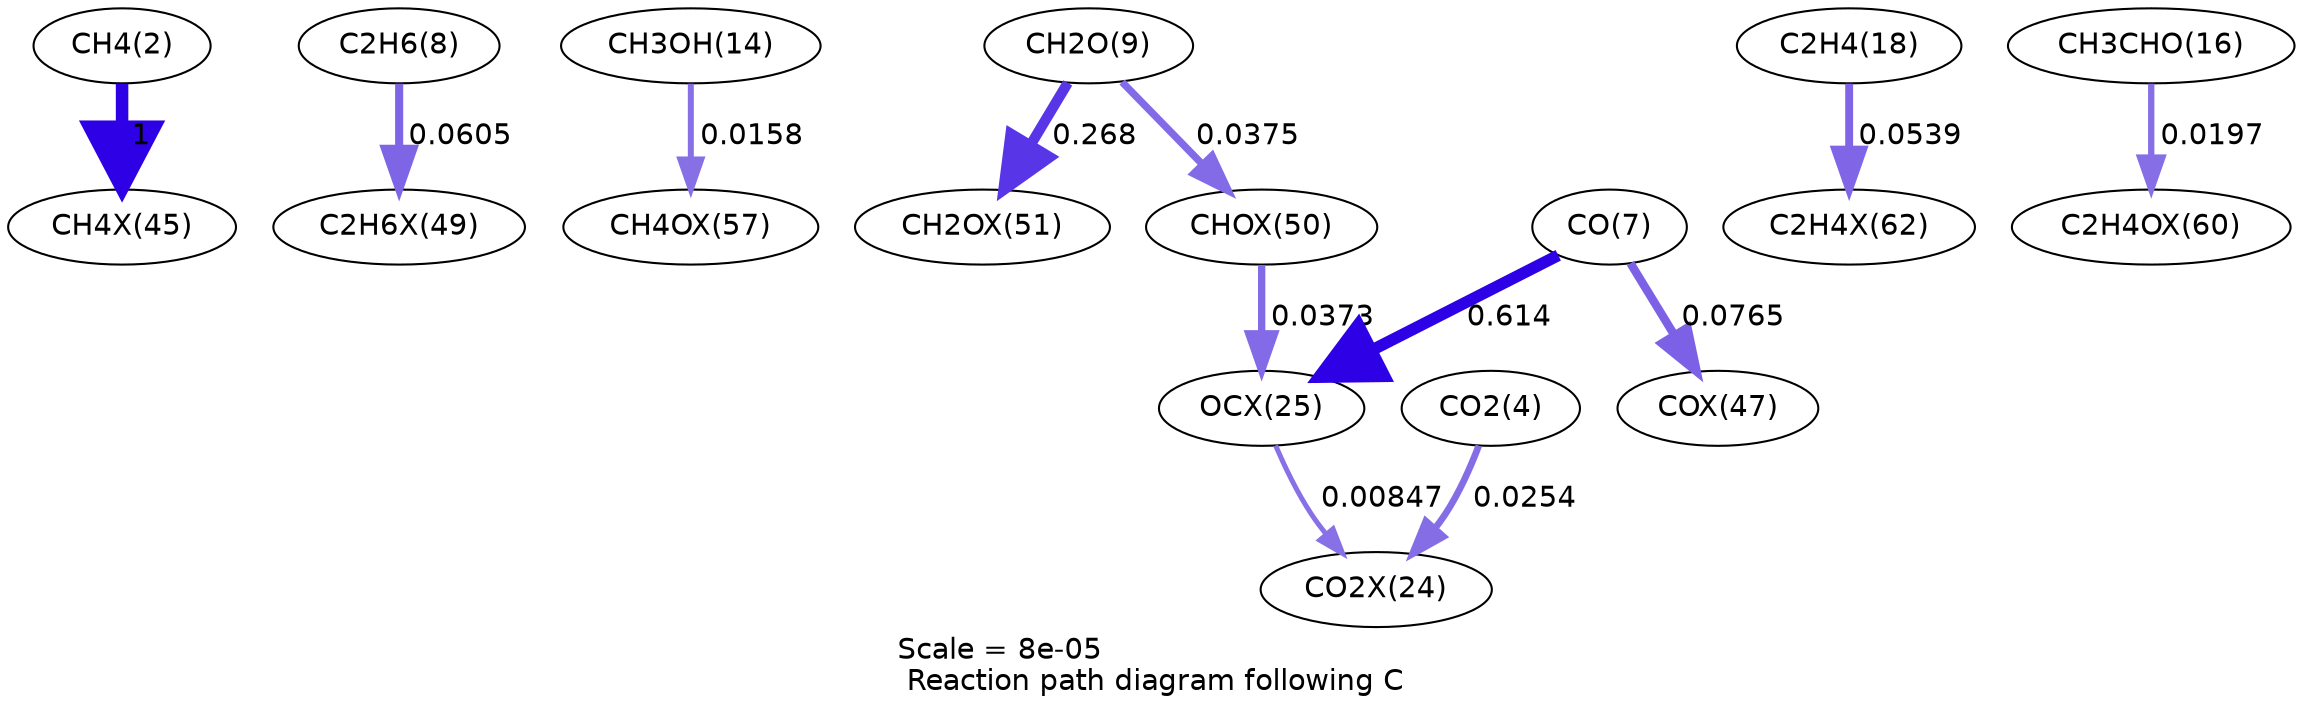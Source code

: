 digraph reaction_paths {
center=1;
s4 -> s46[fontname="Helvetica", penwidth=6, arrowsize=3, color="0.7, 1.5, 0.9"
, label=" 1"];
s10 -> s50[fontname="Helvetica", penwidth=3.88, arrowsize=1.94, color="0.7, 0.561, 0.9"
, label=" 0.0605"];
s16 -> s56[fontname="Helvetica", penwidth=2.87, arrowsize=1.43, color="0.7, 0.516, 0.9"
, label=" 0.0158"];
s11 -> s52[fontname="Helvetica", penwidth=5.01, arrowsize=2.5, color="0.7, 0.768, 0.9"
, label=" 0.268"];
s11 -> s51[fontname="Helvetica", penwidth=3.52, arrowsize=1.76, color="0.7, 0.537, 0.9"
, label=" 0.0375"];
s9 -> s42[fontname="Helvetica", penwidth=5.63, arrowsize=2.82, color="0.7, 1.11, 0.9"
, label=" 0.614"];
s9 -> s48[fontname="Helvetica", penwidth=4.06, arrowsize=2.03, color="0.7, 0.577, 0.9"
, label=" 0.0765"];
s42 -> s41[fontname="Helvetica", penwidth=2.4, arrowsize=1.2, color="0.7, 0.508, 0.9"
, label=" 0.00847"];
s51 -> s42[fontname="Helvetica", penwidth=3.52, arrowsize=1.76, color="0.7, 0.537, 0.9"
, label=" 0.0373"];
s6 -> s41[fontname="Helvetica", penwidth=3.23, arrowsize=1.61, color="0.7, 0.525, 0.9"
, label=" 0.0254"];
s20 -> s58[fontname="Helvetica", penwidth=3.8, arrowsize=1.9, color="0.7, 0.554, 0.9"
, label=" 0.0539"];
s18 -> s57[fontname="Helvetica", penwidth=3.03, arrowsize=1.52, color="0.7, 0.52, 0.9"
, label=" 0.0197"];
s4 [ fontname="Helvetica", label="CH4(2)"];
s6 [ fontname="Helvetica", label="CO2(4)"];
s9 [ fontname="Helvetica", label="CO(7)"];
s10 [ fontname="Helvetica", label="C2H6(8)"];
s11 [ fontname="Helvetica", label="CH2O(9)"];
s16 [ fontname="Helvetica", label="CH3OH(14)"];
s18 [ fontname="Helvetica", label="CH3CHO(16)"];
s20 [ fontname="Helvetica", label="C2H4(18)"];
s41 [ fontname="Helvetica", label="CO2X(24)"];
s42 [ fontname="Helvetica", label="OCX(25)"];
s46 [ fontname="Helvetica", label="CH4X(45)"];
s48 [ fontname="Helvetica", label="COX(47)"];
s50 [ fontname="Helvetica", label="C2H6X(49)"];
s51 [ fontname="Helvetica", label="CHOX(50)"];
s52 [ fontname="Helvetica", label="CH2OX(51)"];
s56 [ fontname="Helvetica", label="CH4OX(57)"];
s57 [ fontname="Helvetica", label="C2H4OX(60)"];
s58 [ fontname="Helvetica", label="C2H4X(62)"];
 label = "Scale = 8e-05\l Reaction path diagram following C";
 fontname = "Helvetica";
}
